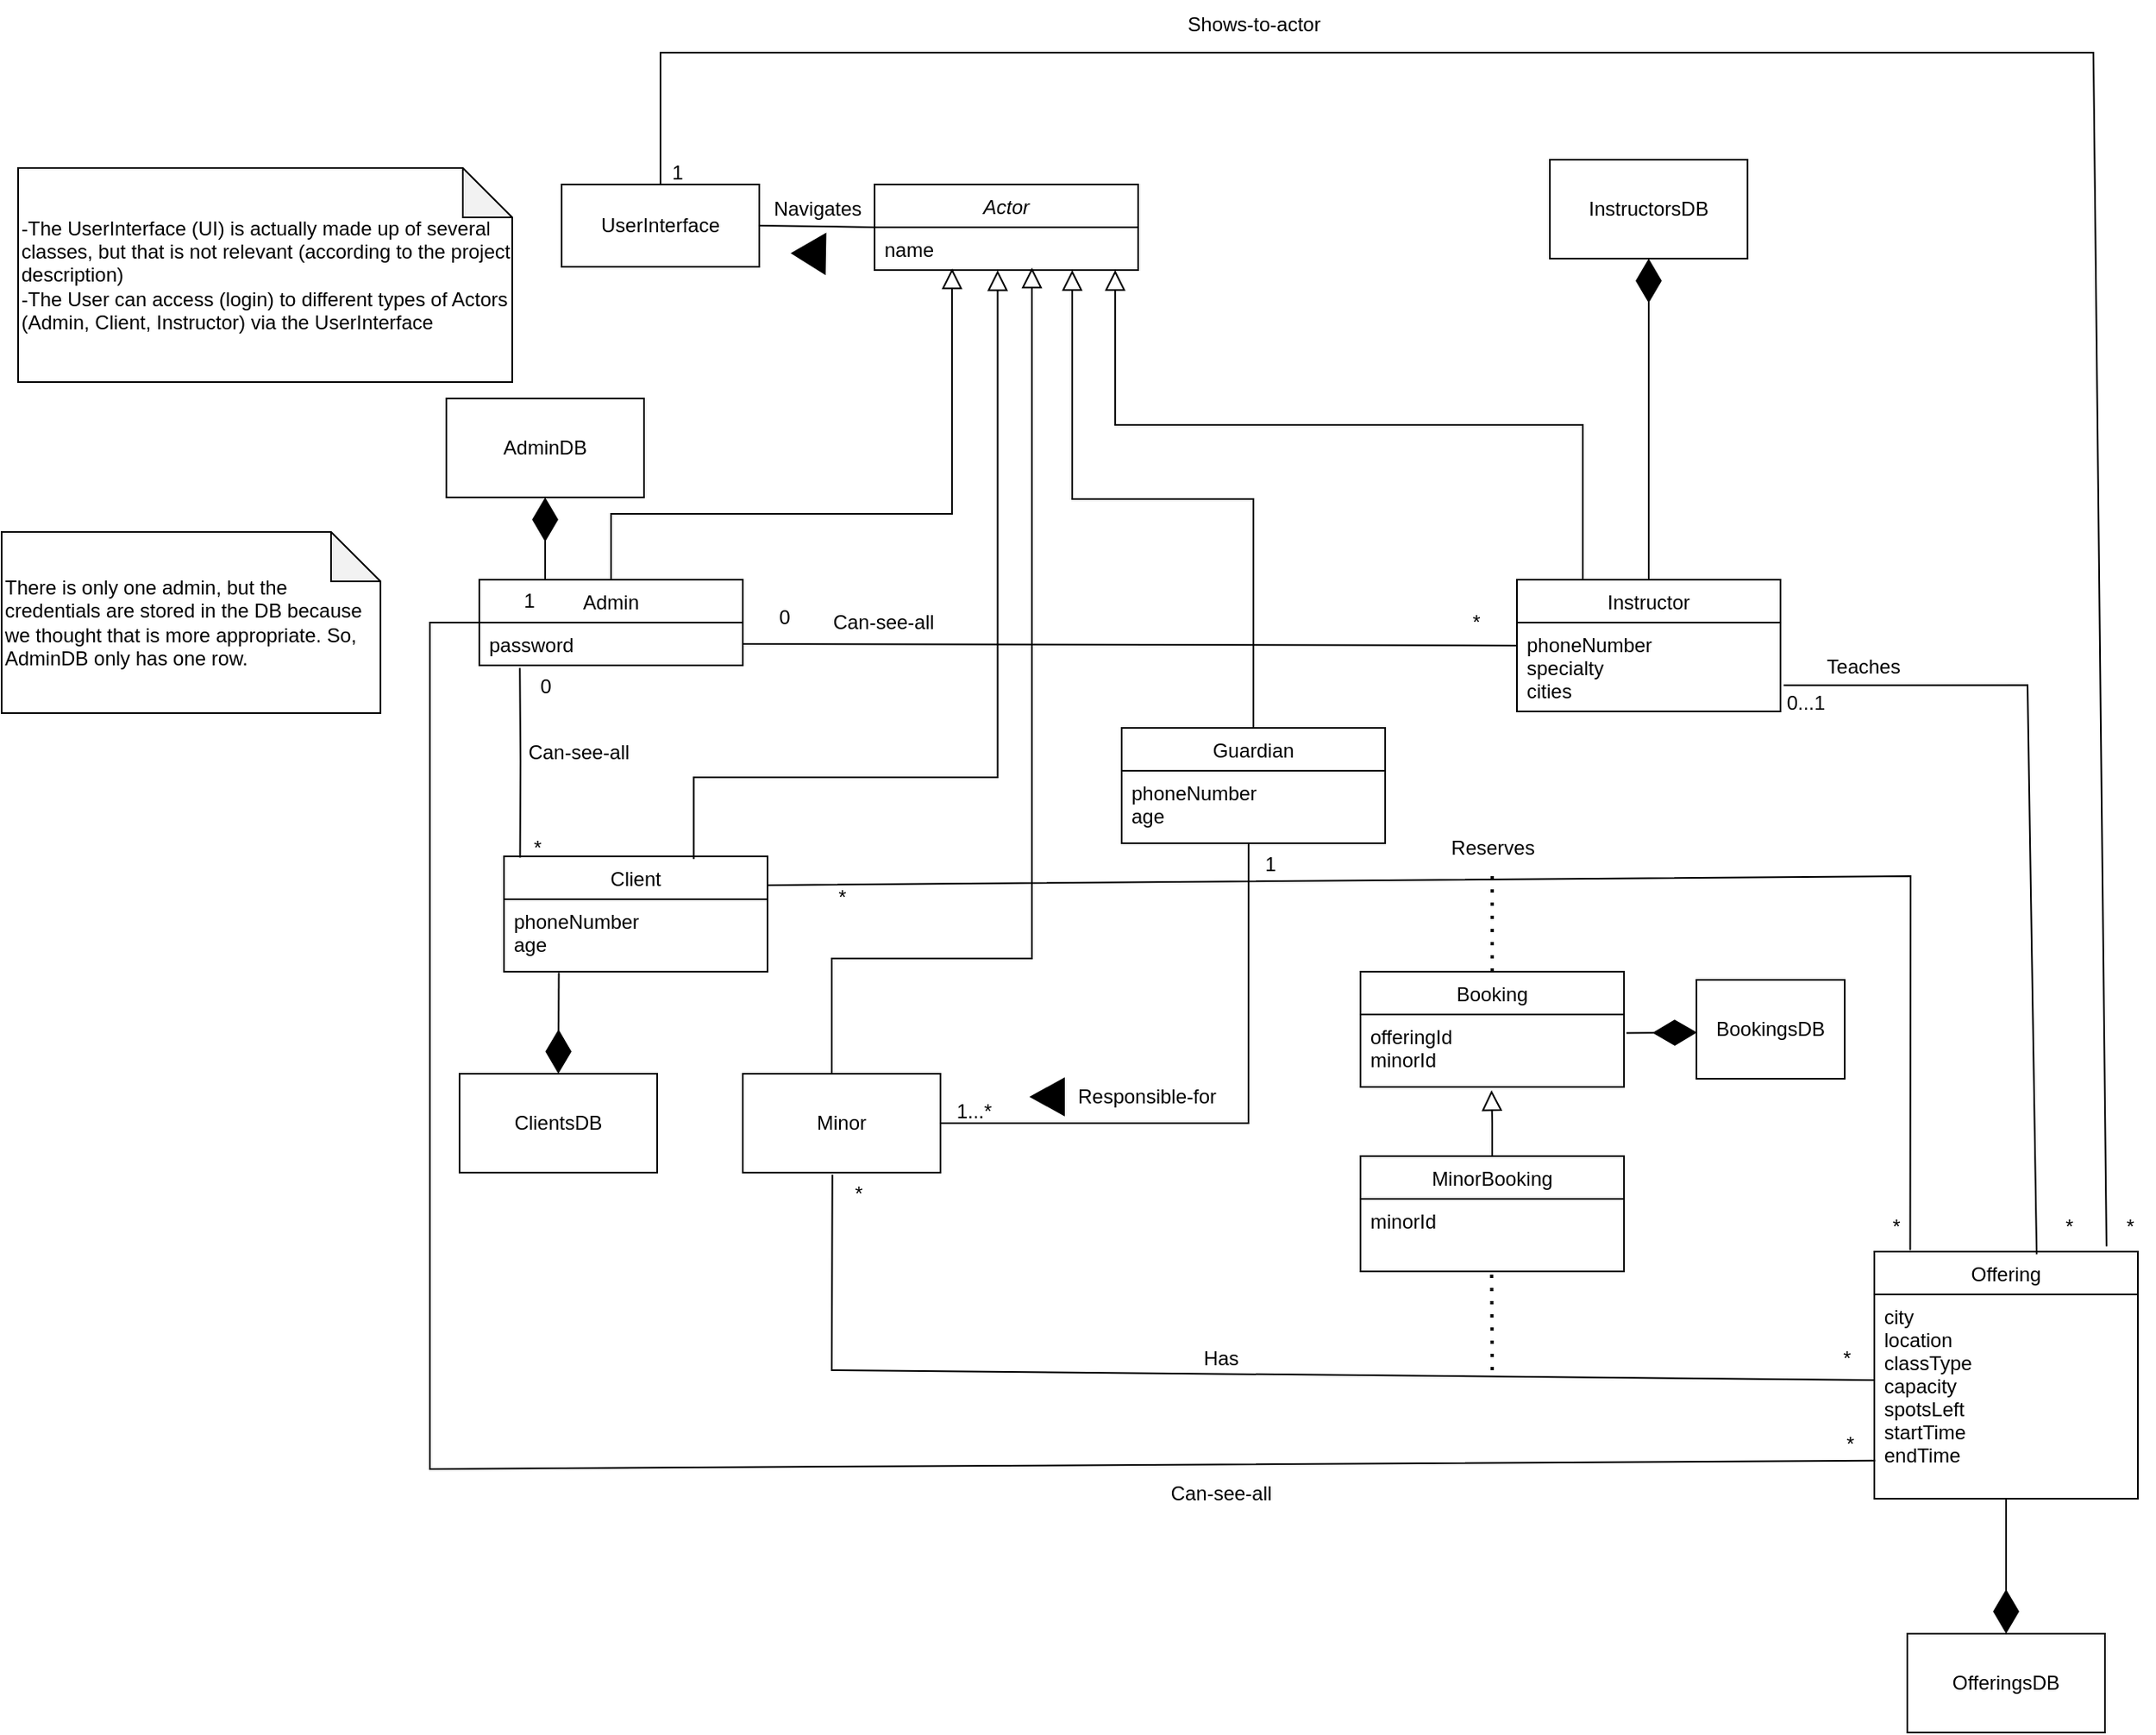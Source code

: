 <mxfile version="24.8.0">
  <diagram id="C5RBs43oDa-KdzZeNtuy" name="Page-1">
    <mxGraphModel dx="2876" dy="1066" grid="1" gridSize="10" guides="1" tooltips="1" connect="1" arrows="1" fold="1" page="1" pageScale="1" pageWidth="827" pageHeight="1169" math="0" shadow="0">
      <root>
        <mxCell id="WIyWlLk6GJQsqaUBKTNV-0" />
        <mxCell id="WIyWlLk6GJQsqaUBKTNV-1" parent="WIyWlLk6GJQsqaUBKTNV-0" />
        <mxCell id="zkfFHV4jXpPFQw0GAbJ--0" value="Actor" style="swimlane;fontStyle=2;align=center;verticalAlign=top;childLayout=stackLayout;horizontal=1;startSize=26;horizontalStack=0;resizeParent=1;resizeLast=0;collapsible=1;marginBottom=0;rounded=0;shadow=0;strokeWidth=1;" parent="WIyWlLk6GJQsqaUBKTNV-1" vertex="1">
          <mxGeometry x="220" y="120" width="160" height="52" as="geometry">
            <mxRectangle x="230" y="140" width="160" height="26" as="alternateBounds" />
          </mxGeometry>
        </mxCell>
        <mxCell id="zkfFHV4jXpPFQw0GAbJ--1" value="name" style="text;align=left;verticalAlign=top;spacingLeft=4;spacingRight=4;overflow=hidden;rotatable=0;points=[[0,0.5],[1,0.5]];portConstraint=eastwest;" parent="zkfFHV4jXpPFQw0GAbJ--0" vertex="1">
          <mxGeometry y="26" width="160" height="26" as="geometry" />
        </mxCell>
        <mxCell id="zkfFHV4jXpPFQw0GAbJ--6" value="Admin" style="swimlane;fontStyle=0;align=center;verticalAlign=top;childLayout=stackLayout;horizontal=1;startSize=26;horizontalStack=0;resizeParent=1;resizeLast=0;collapsible=1;marginBottom=0;rounded=0;shadow=0;strokeWidth=1;" parent="WIyWlLk6GJQsqaUBKTNV-1" vertex="1">
          <mxGeometry x="-20" y="360" width="160" height="52" as="geometry">
            <mxRectangle x="130" y="380" width="160" height="26" as="alternateBounds" />
          </mxGeometry>
        </mxCell>
        <mxCell id="zkfFHV4jXpPFQw0GAbJ--7" value="password" style="text;align=left;verticalAlign=top;spacingLeft=4;spacingRight=4;overflow=hidden;rotatable=0;points=[[0,0.5],[1,0.5]];portConstraint=eastwest;" parent="zkfFHV4jXpPFQw0GAbJ--6" vertex="1">
          <mxGeometry y="26" width="160" height="26" as="geometry" />
        </mxCell>
        <mxCell id="zkfFHV4jXpPFQw0GAbJ--12" value="" style="endArrow=block;endSize=10;endFill=0;shadow=0;strokeWidth=1;rounded=0;curved=0;edgeStyle=elbowEdgeStyle;elbow=vertical;entryX=0.294;entryY=0.962;entryDx=0;entryDy=0;entryPerimeter=0;" parent="WIyWlLk6GJQsqaUBKTNV-1" source="zkfFHV4jXpPFQw0GAbJ--6" target="zkfFHV4jXpPFQw0GAbJ--1" edge="1">
          <mxGeometry width="160" relative="1" as="geometry">
            <mxPoint x="200" y="203" as="sourcePoint" />
            <mxPoint x="200" y="203" as="targetPoint" />
            <Array as="points">
              <mxPoint x="170" y="320" />
            </Array>
          </mxGeometry>
        </mxCell>
        <mxCell id="zkfFHV4jXpPFQw0GAbJ--16" value="" style="endArrow=block;endSize=10;endFill=0;shadow=0;strokeWidth=1;rounded=0;curved=0;edgeStyle=elbowEdgeStyle;elbow=vertical;exitX=0.25;exitY=0;exitDx=0;exitDy=0;entryX=0.913;entryY=1;entryDx=0;entryDy=0;entryPerimeter=0;" parent="WIyWlLk6GJQsqaUBKTNV-1" target="zkfFHV4jXpPFQw0GAbJ--1" edge="1" source="GsYCjK2BZiHmMbfaY9qb-0">
          <mxGeometry width="160" relative="1" as="geometry">
            <mxPoint x="520" y="360" as="sourcePoint" />
            <mxPoint x="310" y="271" as="targetPoint" />
          </mxGeometry>
        </mxCell>
        <mxCell id="z8LdAQdNXlB_STHlRCPJ-0" value="Client" style="swimlane;fontStyle=0;align=center;verticalAlign=top;childLayout=stackLayout;horizontal=1;startSize=26;horizontalStack=0;resizeParent=1;resizeLast=0;collapsible=1;marginBottom=0;rounded=0;shadow=0;strokeWidth=1;" parent="WIyWlLk6GJQsqaUBKTNV-1" vertex="1">
          <mxGeometry x="-5" y="528" width="160" height="70" as="geometry">
            <mxRectangle x="340" y="380" width="170" height="26" as="alternateBounds" />
          </mxGeometry>
        </mxCell>
        <mxCell id="z8LdAQdNXlB_STHlRCPJ-1" value="phoneNumber&#xa;age&#xa;" style="text;align=left;verticalAlign=top;spacingLeft=4;spacingRight=4;overflow=hidden;rotatable=0;points=[[0,0.5],[1,0.5]];portConstraint=eastwest;" parent="z8LdAQdNXlB_STHlRCPJ-0" vertex="1">
          <mxGeometry y="26" width="160" height="44" as="geometry" />
        </mxCell>
        <mxCell id="z8LdAQdNXlB_STHlRCPJ-8" value="Offering" style="swimlane;fontStyle=0;align=center;verticalAlign=top;childLayout=stackLayout;horizontal=1;startSize=26;horizontalStack=0;resizeParent=1;resizeLast=0;collapsible=1;marginBottom=0;rounded=0;shadow=0;strokeWidth=1;" parent="WIyWlLk6GJQsqaUBKTNV-1" vertex="1">
          <mxGeometry x="827" y="768" width="160" height="150" as="geometry">
            <mxRectangle x="340" y="380" width="170" height="26" as="alternateBounds" />
          </mxGeometry>
        </mxCell>
        <mxCell id="z8LdAQdNXlB_STHlRCPJ-9" value="city&#xa;location&#xa;classType&#xa;capacity&#xa;spotsLeft&#xa;startTime&#xa;endTime&#xa;" style="text;align=left;verticalAlign=top;spacingLeft=4;spacingRight=4;overflow=hidden;rotatable=0;points=[[0,0.5],[1,0.5]];portConstraint=eastwest;" parent="z8LdAQdNXlB_STHlRCPJ-8" vertex="1">
          <mxGeometry y="26" width="160" height="114" as="geometry" />
        </mxCell>
        <mxCell id="z8LdAQdNXlB_STHlRCPJ-23" value="ClientsDB" style="rounded=0;whiteSpace=wrap;html=1;" parent="WIyWlLk6GJQsqaUBKTNV-1" vertex="1">
          <mxGeometry x="-32" y="660" width="120" height="60" as="geometry" />
        </mxCell>
        <mxCell id="z8LdAQdNXlB_STHlRCPJ-24" value="InstructorsDB" style="rounded=0;whiteSpace=wrap;html=1;" parent="WIyWlLk6GJQsqaUBKTNV-1" vertex="1">
          <mxGeometry x="630" y="105" width="120" height="60" as="geometry" />
        </mxCell>
        <mxCell id="z8LdAQdNXlB_STHlRCPJ-25" value="OfferingsDB" style="rounded=0;whiteSpace=wrap;html=1;" parent="WIyWlLk6GJQsqaUBKTNV-1" vertex="1">
          <mxGeometry x="847" y="1000" width="120" height="60" as="geometry" />
        </mxCell>
        <mxCell id="GsYCjK2BZiHmMbfaY9qb-0" value="Instructor" style="swimlane;fontStyle=0;align=center;verticalAlign=top;childLayout=stackLayout;horizontal=1;startSize=26;horizontalStack=0;resizeParent=1;resizeLast=0;collapsible=1;marginBottom=0;rounded=0;shadow=0;strokeWidth=1;" parent="WIyWlLk6GJQsqaUBKTNV-1" vertex="1">
          <mxGeometry x="610" y="360" width="160" height="80" as="geometry">
            <mxRectangle x="340" y="380" width="170" height="26" as="alternateBounds" />
          </mxGeometry>
        </mxCell>
        <mxCell id="GsYCjK2BZiHmMbfaY9qb-1" value="phoneNumber&#xa;specialty&#xa;cities&#xa;" style="text;align=left;verticalAlign=top;spacingLeft=4;spacingRight=4;overflow=hidden;rotatable=0;points=[[0,0.5],[1,0.5]];portConstraint=eastwest;" parent="GsYCjK2BZiHmMbfaY9qb-0" vertex="1">
          <mxGeometry y="26" width="160" height="54" as="geometry" />
        </mxCell>
        <mxCell id="GsYCjK2BZiHmMbfaY9qb-2" value="" style="endArrow=none;html=1;rounded=0;exitX=0.616;exitY=0.011;exitDx=0;exitDy=0;entryX=1.012;entryY=0.706;entryDx=0;entryDy=0;entryPerimeter=0;exitPerimeter=0;" parent="WIyWlLk6GJQsqaUBKTNV-1" source="z8LdAQdNXlB_STHlRCPJ-8" edge="1" target="GsYCjK2BZiHmMbfaY9qb-1">
          <mxGeometry width="50" height="50" relative="1" as="geometry">
            <mxPoint x="580" y="500" as="sourcePoint" />
            <mxPoint x="580" y="440" as="targetPoint" />
            <Array as="points">
              <mxPoint x="920" y="424" />
            </Array>
          </mxGeometry>
        </mxCell>
        <mxCell id="GsYCjK2BZiHmMbfaY9qb-6" value="*" style="text;html=1;align=center;verticalAlign=middle;resizable=0;points=[];autosize=1;strokeColor=none;fillColor=none;" parent="WIyWlLk6GJQsqaUBKTNV-1" vertex="1">
          <mxGeometry x="930" y="738" width="30" height="30" as="geometry" />
        </mxCell>
        <mxCell id="GsYCjK2BZiHmMbfaY9qb-7" value="0...1" style="text;html=1;align=center;verticalAlign=middle;resizable=0;points=[];autosize=1;strokeColor=none;fillColor=none;" parent="WIyWlLk6GJQsqaUBKTNV-1" vertex="1">
          <mxGeometry x="760" y="420" width="50" height="30" as="geometry" />
        </mxCell>
        <mxCell id="GsYCjK2BZiHmMbfaY9qb-9" value="" style="endArrow=diamondThin;endFill=1;endSize=24;html=1;rounded=0;entryX=0.5;entryY=0;entryDx=0;entryDy=0;exitX=0.208;exitY=1.015;exitDx=0;exitDy=0;exitPerimeter=0;" parent="WIyWlLk6GJQsqaUBKTNV-1" source="z8LdAQdNXlB_STHlRCPJ-1" target="z8LdAQdNXlB_STHlRCPJ-23" edge="1">
          <mxGeometry width="160" relative="1" as="geometry">
            <mxPoint x="480" y="460" as="sourcePoint" />
            <mxPoint x="640" y="460" as="targetPoint" />
          </mxGeometry>
        </mxCell>
        <mxCell id="GsYCjK2BZiHmMbfaY9qb-10" value="" style="endArrow=diamondThin;endFill=1;endSize=24;html=1;rounded=0;entryX=0.5;entryY=1;entryDx=0;entryDy=0;exitX=0.5;exitY=0;exitDx=0;exitDy=0;" parent="WIyWlLk6GJQsqaUBKTNV-1" source="GsYCjK2BZiHmMbfaY9qb-0" target="z8LdAQdNXlB_STHlRCPJ-24" edge="1">
          <mxGeometry width="160" relative="1" as="geometry">
            <mxPoint x="662" y="281" as="sourcePoint" />
            <mxPoint x="660" y="519" as="targetPoint" />
            <Array as="points">
              <mxPoint x="690" y="290" />
            </Array>
          </mxGeometry>
        </mxCell>
        <mxCell id="GsYCjK2BZiHmMbfaY9qb-11" value="" style="endArrow=diamondThin;endFill=1;endSize=24;html=1;rounded=0;entryX=0.5;entryY=0;entryDx=0;entryDy=0;exitX=0.5;exitY=1;exitDx=0;exitDy=0;" parent="WIyWlLk6GJQsqaUBKTNV-1" source="z8LdAQdNXlB_STHlRCPJ-8" target="z8LdAQdNXlB_STHlRCPJ-25" edge="1">
          <mxGeometry width="160" relative="1" as="geometry">
            <mxPoint x="252" y="452" as="sourcePoint" />
            <mxPoint x="250" y="690" as="targetPoint" />
          </mxGeometry>
        </mxCell>
        <mxCell id="GsYCjK2BZiHmMbfaY9qb-18" value="UserInterface" style="rounded=0;whiteSpace=wrap;html=1;" parent="WIyWlLk6GJQsqaUBKTNV-1" vertex="1">
          <mxGeometry x="30" y="120" width="120" height="50" as="geometry" />
        </mxCell>
        <mxCell id="GsYCjK2BZiHmMbfaY9qb-19" value="" style="endArrow=none;html=1;rounded=0;exitX=1;exitY=0.5;exitDx=0;exitDy=0;entryX=0;entryY=0.5;entryDx=0;entryDy=0;" parent="WIyWlLk6GJQsqaUBKTNV-1" source="GsYCjK2BZiHmMbfaY9qb-18" target="zkfFHV4jXpPFQw0GAbJ--0" edge="1">
          <mxGeometry width="50" height="50" relative="1" as="geometry">
            <mxPoint x="210" y="250" as="sourcePoint" />
            <mxPoint x="260" y="200" as="targetPoint" />
          </mxGeometry>
        </mxCell>
        <mxCell id="GsYCjK2BZiHmMbfaY9qb-20" value="&lt;div&gt;-The UserInterface (UI) is actually made up of several classes, but that is not relevant (according to the project description)&lt;/div&gt;-The User can access (login) to different types of Actors (Admin, Client, Instructor) via the UserInterface" style="shape=note;whiteSpace=wrap;html=1;backgroundOutline=1;darkOpacity=0.05;align=left;" parent="WIyWlLk6GJQsqaUBKTNV-1" vertex="1">
          <mxGeometry x="-300" y="110" width="300" height="130" as="geometry" />
        </mxCell>
        <mxCell id="Pi1-9xCyTz9n0Azinkjw-0" value="AdminDB" style="rounded=0;whiteSpace=wrap;html=1;" parent="WIyWlLk6GJQsqaUBKTNV-1" vertex="1">
          <mxGeometry x="-40" y="250" width="120" height="60" as="geometry" />
        </mxCell>
        <mxCell id="Pi1-9xCyTz9n0Azinkjw-1" value="" style="endArrow=diamondThin;endFill=1;endSize=24;html=1;rounded=0;exitX=0.25;exitY=0;exitDx=0;exitDy=0;entryX=0.5;entryY=1;entryDx=0;entryDy=0;" parent="WIyWlLk6GJQsqaUBKTNV-1" edge="1" target="Pi1-9xCyTz9n0Azinkjw-0" source="zkfFHV4jXpPFQw0GAbJ--6">
          <mxGeometry width="160" relative="1" as="geometry">
            <mxPoint x="62" y="412" as="sourcePoint" />
            <mxPoint x="62" y="480" as="targetPoint" />
          </mxGeometry>
        </mxCell>
        <mxCell id="Pi1-9xCyTz9n0Azinkjw-2" value="There is only one admin, but the credentials are stored in the DB because we thought that is more appropriate. So, AdminDB only has one row.&lt;div&gt;&lt;/div&gt;" style="shape=note;whiteSpace=wrap;html=1;backgroundOutline=1;darkOpacity=0.05;align=left;" parent="WIyWlLk6GJQsqaUBKTNV-1" vertex="1">
          <mxGeometry x="-310" y="331" width="230" height="110" as="geometry" />
        </mxCell>
        <mxCell id="O131IjuFNEu1C1bkUDbq-0" value="" style="endArrow=none;html=1;rounded=0;entryX=0.5;entryY=0;entryDx=0;entryDy=0;exitX=0.881;exitY=-0.022;exitDx=0;exitDy=0;exitPerimeter=0;" edge="1" parent="WIyWlLk6GJQsqaUBKTNV-1" source="z8LdAQdNXlB_STHlRCPJ-8" target="GsYCjK2BZiHmMbfaY9qb-18">
          <mxGeometry width="50" height="50" relative="1" as="geometry">
            <mxPoint x="910" y="40" as="sourcePoint" />
            <mxPoint x="520" y="300" as="targetPoint" />
            <Array as="points">
              <mxPoint x="960" y="40" />
              <mxPoint x="90" y="40" />
            </Array>
          </mxGeometry>
        </mxCell>
        <mxCell id="O131IjuFNEu1C1bkUDbq-1" value="1" style="text;html=1;align=center;verticalAlign=middle;resizable=0;points=[];autosize=1;strokeColor=none;fillColor=none;" vertex="1" parent="WIyWlLk6GJQsqaUBKTNV-1">
          <mxGeometry x="85" y="98" width="30" height="30" as="geometry" />
        </mxCell>
        <mxCell id="O131IjuFNEu1C1bkUDbq-2" value="*" style="text;html=1;align=center;verticalAlign=middle;resizable=0;points=[];autosize=1;strokeColor=none;fillColor=none;" vertex="1" parent="WIyWlLk6GJQsqaUBKTNV-1">
          <mxGeometry x="967" y="738" width="30" height="30" as="geometry" />
        </mxCell>
        <mxCell id="O131IjuFNEu1C1bkUDbq-3" value="Shows-to-actor" style="text;html=1;align=center;verticalAlign=middle;resizable=0;points=[];autosize=1;strokeColor=none;fillColor=none;" vertex="1" parent="WIyWlLk6GJQsqaUBKTNV-1">
          <mxGeometry x="400" y="8" width="100" height="30" as="geometry" />
        </mxCell>
        <mxCell id="O131IjuFNEu1C1bkUDbq-4" value="Navigates" style="text;html=1;align=center;verticalAlign=middle;resizable=0;points=[];autosize=1;strokeColor=none;fillColor=none;" vertex="1" parent="WIyWlLk6GJQsqaUBKTNV-1">
          <mxGeometry x="145" y="120" width="80" height="30" as="geometry" />
        </mxCell>
        <mxCell id="O131IjuFNEu1C1bkUDbq-5" value="" style="triangle;whiteSpace=wrap;html=1;fillColor=#000000;rotation=-179;" vertex="1" parent="WIyWlLk6GJQsqaUBKTNV-1">
          <mxGeometry x="170" y="150" width="20" height="24" as="geometry" />
        </mxCell>
        <mxCell id="O131IjuFNEu1C1bkUDbq-6" value="" style="endArrow=none;html=1;rounded=0;exitX=0;exitY=0;exitDx=0;exitDy=0;exitPerimeter=0;entryX=0.004;entryY=0.885;entryDx=0;entryDy=0;entryPerimeter=0;" edge="1" parent="WIyWlLk6GJQsqaUBKTNV-1" source="zkfFHV4jXpPFQw0GAbJ--7" target="z8LdAQdNXlB_STHlRCPJ-9">
          <mxGeometry width="50" height="50" relative="1" as="geometry">
            <mxPoint x="410" y="460" as="sourcePoint" />
            <mxPoint x="580" y="800" as="targetPoint" />
            <Array as="points">
              <mxPoint x="-50" y="386" />
              <mxPoint x="-50" y="800" />
              <mxPoint x="-50" y="900" />
            </Array>
          </mxGeometry>
        </mxCell>
        <mxCell id="O131IjuFNEu1C1bkUDbq-9" value="1" style="text;html=1;align=center;verticalAlign=middle;resizable=0;points=[];autosize=1;strokeColor=none;fillColor=none;" vertex="1" parent="WIyWlLk6GJQsqaUBKTNV-1">
          <mxGeometry x="-5" y="358" width="30" height="30" as="geometry" />
        </mxCell>
        <mxCell id="O131IjuFNEu1C1bkUDbq-10" value="*" style="text;html=1;align=center;verticalAlign=middle;resizable=0;points=[];autosize=1;strokeColor=none;fillColor=none;" vertex="1" parent="WIyWlLk6GJQsqaUBKTNV-1">
          <mxGeometry x="797" y="870" width="30" height="30" as="geometry" />
        </mxCell>
        <mxCell id="O131IjuFNEu1C1bkUDbq-11" value="Can-see-all" style="text;html=1;align=center;verticalAlign=middle;resizable=0;points=[];autosize=1;strokeColor=none;fillColor=none;" vertex="1" parent="WIyWlLk6GJQsqaUBKTNV-1">
          <mxGeometry x="390" y="900" width="80" height="30" as="geometry" />
        </mxCell>
        <mxCell id="O131IjuFNEu1C1bkUDbq-12" value="" style="endArrow=none;html=1;rounded=0;exitX=1;exitY=0.5;exitDx=0;exitDy=0;entryX=0;entryY=0.259;entryDx=0;entryDy=0;entryPerimeter=0;" edge="1" parent="WIyWlLk6GJQsqaUBKTNV-1" source="zkfFHV4jXpPFQw0GAbJ--7" target="GsYCjK2BZiHmMbfaY9qb-1">
          <mxGeometry width="50" height="50" relative="1" as="geometry">
            <mxPoint x="410" y="520" as="sourcePoint" />
            <mxPoint x="460" y="470" as="targetPoint" />
          </mxGeometry>
        </mxCell>
        <mxCell id="O131IjuFNEu1C1bkUDbq-13" value="Can-see-all" style="text;html=1;align=center;verticalAlign=middle;resizable=0;points=[];autosize=1;strokeColor=none;fillColor=none;" vertex="1" parent="WIyWlLk6GJQsqaUBKTNV-1">
          <mxGeometry x="185" y="371" width="80" height="30" as="geometry" />
        </mxCell>
        <mxCell id="O131IjuFNEu1C1bkUDbq-14" value="0" style="text;html=1;align=center;verticalAlign=middle;resizable=0;points=[];autosize=1;strokeColor=none;fillColor=none;" vertex="1" parent="WIyWlLk6GJQsqaUBKTNV-1">
          <mxGeometry x="150" y="368" width="30" height="30" as="geometry" />
        </mxCell>
        <mxCell id="O131IjuFNEu1C1bkUDbq-15" value="*" style="text;html=1;align=center;verticalAlign=middle;resizable=0;points=[];autosize=1;strokeColor=none;fillColor=none;" vertex="1" parent="WIyWlLk6GJQsqaUBKTNV-1">
          <mxGeometry x="570" y="371" width="30" height="30" as="geometry" />
        </mxCell>
        <mxCell id="O131IjuFNEu1C1bkUDbq-16" value="" style="endArrow=none;html=1;rounded=0;exitX=0.154;exitY=1.064;exitDx=0;exitDy=0;exitPerimeter=0;entryX=0.061;entryY=0.011;entryDx=0;entryDy=0;entryPerimeter=0;" edge="1" parent="WIyWlLk6GJQsqaUBKTNV-1" source="zkfFHV4jXpPFQw0GAbJ--7" target="z8LdAQdNXlB_STHlRCPJ-0">
          <mxGeometry width="50" height="50" relative="1" as="geometry">
            <mxPoint x="150" y="414" as="sourcePoint" />
            <mxPoint x="230" y="510" as="targetPoint" />
            <Array as="points">
              <mxPoint x="5" y="470" />
            </Array>
          </mxGeometry>
        </mxCell>
        <mxCell id="O131IjuFNEu1C1bkUDbq-17" value="0" style="text;html=1;align=center;verticalAlign=middle;resizable=0;points=[];autosize=1;strokeColor=none;fillColor=none;" vertex="1" parent="WIyWlLk6GJQsqaUBKTNV-1">
          <mxGeometry x="5" y="410" width="30" height="30" as="geometry" />
        </mxCell>
        <mxCell id="O131IjuFNEu1C1bkUDbq-18" value="*" style="text;html=1;align=center;verticalAlign=middle;resizable=0;points=[];autosize=1;strokeColor=none;fillColor=none;" vertex="1" parent="WIyWlLk6GJQsqaUBKTNV-1">
          <mxGeometry x="185" y="538" width="30" height="30" as="geometry" />
        </mxCell>
        <mxCell id="O131IjuFNEu1C1bkUDbq-20" value="Can-see-all" style="text;html=1;align=center;verticalAlign=middle;resizable=0;points=[];autosize=1;strokeColor=none;fillColor=none;" vertex="1" parent="WIyWlLk6GJQsqaUBKTNV-1">
          <mxGeometry y="450" width="80" height="30" as="geometry" />
        </mxCell>
        <mxCell id="O131IjuFNEu1C1bkUDbq-21" value="Booking" style="swimlane;fontStyle=0;align=center;verticalAlign=top;childLayout=stackLayout;horizontal=1;startSize=26;horizontalStack=0;resizeParent=1;resizeLast=0;collapsible=1;marginBottom=0;rounded=0;shadow=0;strokeWidth=1;" vertex="1" parent="WIyWlLk6GJQsqaUBKTNV-1">
          <mxGeometry x="515" y="598" width="160" height="70" as="geometry">
            <mxRectangle x="340" y="380" width="170" height="26" as="alternateBounds" />
          </mxGeometry>
        </mxCell>
        <mxCell id="O131IjuFNEu1C1bkUDbq-22" value="offeringId&#xa;minorId" style="text;align=left;verticalAlign=top;spacingLeft=4;spacingRight=4;overflow=hidden;rotatable=0;points=[[0,0.5],[1,0.5]];portConstraint=eastwest;" vertex="1" parent="O131IjuFNEu1C1bkUDbq-21">
          <mxGeometry y="26" width="160" height="44" as="geometry" />
        </mxCell>
        <mxCell id="O131IjuFNEu1C1bkUDbq-24" value="MinorBooking" style="swimlane;fontStyle=0;align=center;verticalAlign=top;childLayout=stackLayout;horizontal=1;startSize=26;horizontalStack=0;resizeParent=1;resizeLast=0;collapsible=1;marginBottom=0;rounded=0;shadow=0;strokeWidth=1;" vertex="1" parent="WIyWlLk6GJQsqaUBKTNV-1">
          <mxGeometry x="515" y="710" width="160" height="70" as="geometry">
            <mxRectangle x="340" y="380" width="170" height="26" as="alternateBounds" />
          </mxGeometry>
        </mxCell>
        <mxCell id="O131IjuFNEu1C1bkUDbq-25" value="minorId" style="text;align=left;verticalAlign=top;spacingLeft=4;spacingRight=4;overflow=hidden;rotatable=0;points=[[0,0.5],[1,0.5]];portConstraint=eastwest;" vertex="1" parent="O131IjuFNEu1C1bkUDbq-24">
          <mxGeometry y="26" width="160" height="44" as="geometry" />
        </mxCell>
        <mxCell id="O131IjuFNEu1C1bkUDbq-26" value="" style="endArrow=block;endSize=10;endFill=0;shadow=0;strokeWidth=1;rounded=0;curved=0;edgeStyle=elbowEdgeStyle;elbow=vertical;" edge="1" parent="O131IjuFNEu1C1bkUDbq-24">
          <mxGeometry width="160" relative="1" as="geometry">
            <mxPoint x="80" as="sourcePoint" />
            <mxPoint x="79.58" y="-40" as="targetPoint" />
          </mxGeometry>
        </mxCell>
        <mxCell id="O131IjuFNEu1C1bkUDbq-28" value="BookingsDB" style="rounded=0;whiteSpace=wrap;html=1;" vertex="1" parent="WIyWlLk6GJQsqaUBKTNV-1">
          <mxGeometry x="719" y="603" width="90" height="60" as="geometry" />
        </mxCell>
        <mxCell id="O131IjuFNEu1C1bkUDbq-29" value="" style="endArrow=diamondThin;endFill=1;endSize=24;html=1;rounded=0;entryX=0.003;entryY=0.532;entryDx=0;entryDy=0;exitX=1.003;exitY=0.255;exitDx=0;exitDy=0;exitPerimeter=0;entryPerimeter=0;" edge="1" parent="WIyWlLk6GJQsqaUBKTNV-1" target="O131IjuFNEu1C1bkUDbq-28">
          <mxGeometry width="160" relative="1" as="geometry">
            <mxPoint x="676.48" y="635.22" as="sourcePoint" />
            <mxPoint x="717.84" y="634.8" as="targetPoint" />
            <Array as="points" />
          </mxGeometry>
        </mxCell>
        <mxCell id="O131IjuFNEu1C1bkUDbq-31" value="" style="endArrow=none;html=1;rounded=0;exitX=1;exitY=0.25;exitDx=0;exitDy=0;entryX=0.136;entryY=-0.006;entryDx=0;entryDy=0;entryPerimeter=0;" edge="1" parent="WIyWlLk6GJQsqaUBKTNV-1" source="z8LdAQdNXlB_STHlRCPJ-0" target="z8LdAQdNXlB_STHlRCPJ-8">
          <mxGeometry width="50" height="50" relative="1" as="geometry">
            <mxPoint x="700" y="590" as="sourcePoint" />
            <mxPoint x="830" y="533" as="targetPoint" />
            <Array as="points">
              <mxPoint x="849" y="540" />
            </Array>
          </mxGeometry>
        </mxCell>
        <mxCell id="O131IjuFNEu1C1bkUDbq-32" value="" style="endArrow=none;dashed=1;html=1;dashPattern=1 3;strokeWidth=2;rounded=0;exitX=0.5;exitY=0;exitDx=0;exitDy=0;" edge="1" parent="WIyWlLk6GJQsqaUBKTNV-1" source="O131IjuFNEu1C1bkUDbq-21">
          <mxGeometry width="50" height="50" relative="1" as="geometry">
            <mxPoint x="700" y="590" as="sourcePoint" />
            <mxPoint x="595" y="540" as="targetPoint" />
          </mxGeometry>
        </mxCell>
        <mxCell id="O131IjuFNEu1C1bkUDbq-33" value="Reserves" style="text;html=1;align=center;verticalAlign=middle;resizable=0;points=[];autosize=1;strokeColor=none;fillColor=none;" vertex="1" parent="WIyWlLk6GJQsqaUBKTNV-1">
          <mxGeometry x="560" y="508" width="70" height="30" as="geometry" />
        </mxCell>
        <mxCell id="O131IjuFNEu1C1bkUDbq-34" value="*" style="text;html=1;align=center;verticalAlign=middle;resizable=0;points=[];autosize=1;strokeColor=none;fillColor=none;" vertex="1" parent="WIyWlLk6GJQsqaUBKTNV-1">
          <mxGeometry y="508" width="30" height="30" as="geometry" />
        </mxCell>
        <mxCell id="O131IjuFNEu1C1bkUDbq-35" value="*" style="text;html=1;align=center;verticalAlign=middle;resizable=0;points=[];autosize=1;strokeColor=none;fillColor=none;" vertex="1" parent="WIyWlLk6GJQsqaUBKTNV-1">
          <mxGeometry x="825" y="738" width="30" height="30" as="geometry" />
        </mxCell>
        <mxCell id="O131IjuFNEu1C1bkUDbq-40" value="Teaches" style="text;html=1;align=center;verticalAlign=middle;resizable=0;points=[];autosize=1;strokeColor=none;fillColor=none;" vertex="1" parent="WIyWlLk6GJQsqaUBKTNV-1">
          <mxGeometry x="785" y="398" width="70" height="30" as="geometry" />
        </mxCell>
        <mxCell id="O131IjuFNEu1C1bkUDbq-46" value="" style="endArrow=block;endSize=10;endFill=0;shadow=0;strokeWidth=1;rounded=0;curved=0;edgeStyle=elbowEdgeStyle;elbow=vertical;entryX=0.467;entryY=1.006;entryDx=0;entryDy=0;entryPerimeter=0;exitX=0.72;exitY=0.023;exitDx=0;exitDy=0;exitPerimeter=0;" edge="1" parent="WIyWlLk6GJQsqaUBKTNV-1" source="z8LdAQdNXlB_STHlRCPJ-0" target="zkfFHV4jXpPFQw0GAbJ--1">
          <mxGeometry width="160" relative="1" as="geometry">
            <mxPoint x="110" y="531" as="sourcePoint" />
            <mxPoint x="322" y="170" as="targetPoint" />
            <Array as="points">
              <mxPoint x="290" y="480" />
            </Array>
          </mxGeometry>
        </mxCell>
        <mxCell id="O131IjuFNEu1C1bkUDbq-49" value="Minor" style="rounded=0;whiteSpace=wrap;html=1;" vertex="1" parent="WIyWlLk6GJQsqaUBKTNV-1">
          <mxGeometry x="140" y="660" width="120" height="60" as="geometry" />
        </mxCell>
        <mxCell id="O131IjuFNEu1C1bkUDbq-50" value="" style="endArrow=block;endSize=10;endFill=0;shadow=0;strokeWidth=1;rounded=0;curved=0;edgeStyle=elbowEdgeStyle;elbow=vertical;entryX=0.597;entryY=0.942;entryDx=0;entryDy=0;entryPerimeter=0;exitX=0.72;exitY=0.023;exitDx=0;exitDy=0;exitPerimeter=0;" edge="1" parent="WIyWlLk6GJQsqaUBKTNV-1" target="zkfFHV4jXpPFQw0GAbJ--1">
          <mxGeometry width="160" relative="1" as="geometry">
            <mxPoint x="194" y="660" as="sourcePoint" />
            <mxPoint x="406" y="300" as="targetPoint" />
            <Array as="points">
              <mxPoint x="300" y="590" />
            </Array>
          </mxGeometry>
        </mxCell>
        <mxCell id="O131IjuFNEu1C1bkUDbq-51" value="" style="endArrow=none;html=1;rounded=0;exitX=0.453;exitY=1.02;exitDx=0;exitDy=0;exitPerimeter=0;entryX=-0.002;entryY=0.456;entryDx=0;entryDy=0;entryPerimeter=0;" edge="1" parent="WIyWlLk6GJQsqaUBKTNV-1" source="O131IjuFNEu1C1bkUDbq-49" target="z8LdAQdNXlB_STHlRCPJ-9">
          <mxGeometry width="50" height="50" relative="1" as="geometry">
            <mxPoint x="420" y="820" as="sourcePoint" />
            <mxPoint x="194" y="840" as="targetPoint" />
            <Array as="points">
              <mxPoint x="194" y="840" />
            </Array>
          </mxGeometry>
        </mxCell>
        <mxCell id="O131IjuFNEu1C1bkUDbq-53" value="*" style="text;html=1;align=center;verticalAlign=middle;resizable=0;points=[];autosize=1;strokeColor=none;fillColor=none;" vertex="1" parent="WIyWlLk6GJQsqaUBKTNV-1">
          <mxGeometry x="195" y="718" width="30" height="30" as="geometry" />
        </mxCell>
        <mxCell id="O131IjuFNEu1C1bkUDbq-54" value="*" style="text;html=1;align=center;verticalAlign=middle;resizable=0;points=[];autosize=1;strokeColor=none;fillColor=none;" vertex="1" parent="WIyWlLk6GJQsqaUBKTNV-1">
          <mxGeometry x="795" y="818" width="30" height="30" as="geometry" />
        </mxCell>
        <mxCell id="O131IjuFNEu1C1bkUDbq-55" value="" style="endArrow=none;dashed=1;html=1;dashPattern=1 3;strokeWidth=2;rounded=0;" edge="1" parent="WIyWlLk6GJQsqaUBKTNV-1">
          <mxGeometry width="50" height="50" relative="1" as="geometry">
            <mxPoint x="595" y="840" as="sourcePoint" />
            <mxPoint x="594.66" y="780" as="targetPoint" />
          </mxGeometry>
        </mxCell>
        <mxCell id="O131IjuFNEu1C1bkUDbq-56" value="Has" style="text;html=1;align=center;verticalAlign=middle;resizable=0;points=[];autosize=1;strokeColor=none;fillColor=none;" vertex="1" parent="WIyWlLk6GJQsqaUBKTNV-1">
          <mxGeometry x="410" y="818" width="40" height="30" as="geometry" />
        </mxCell>
        <mxCell id="O131IjuFNEu1C1bkUDbq-58" value="Guardian" style="swimlane;fontStyle=0;align=center;verticalAlign=top;childLayout=stackLayout;horizontal=1;startSize=26;horizontalStack=0;resizeParent=1;resizeLast=0;collapsible=1;marginBottom=0;rounded=0;shadow=0;strokeWidth=1;" vertex="1" parent="WIyWlLk6GJQsqaUBKTNV-1">
          <mxGeometry x="370" y="450" width="160" height="70" as="geometry">
            <mxRectangle x="340" y="380" width="170" height="26" as="alternateBounds" />
          </mxGeometry>
        </mxCell>
        <mxCell id="O131IjuFNEu1C1bkUDbq-59" value="phoneNumber&#xa;age&#xa;" style="text;align=left;verticalAlign=top;spacingLeft=4;spacingRight=4;overflow=hidden;rotatable=0;points=[[0,0.5],[1,0.5]];portConstraint=eastwest;" vertex="1" parent="O131IjuFNEu1C1bkUDbq-58">
          <mxGeometry y="26" width="160" height="44" as="geometry" />
        </mxCell>
        <mxCell id="O131IjuFNEu1C1bkUDbq-60" value="" style="endArrow=block;endSize=10;endFill=0;shadow=0;strokeWidth=1;rounded=0;curved=0;edgeStyle=elbowEdgeStyle;elbow=vertical;exitX=0.5;exitY=0;exitDx=0;exitDy=0;entryX=0.913;entryY=1;entryDx=0;entryDy=0;entryPerimeter=0;" edge="1" parent="WIyWlLk6GJQsqaUBKTNV-1" source="O131IjuFNEu1C1bkUDbq-58">
          <mxGeometry width="160" relative="1" as="geometry">
            <mxPoint x="624" y="360" as="sourcePoint" />
            <mxPoint x="340" y="172" as="targetPoint" />
          </mxGeometry>
        </mxCell>
        <mxCell id="O131IjuFNEu1C1bkUDbq-65" value="" style="endArrow=none;html=1;rounded=0;exitX=1;exitY=0.5;exitDx=0;exitDy=0;entryX=0.482;entryY=0.992;entryDx=0;entryDy=0;entryPerimeter=0;" edge="1" parent="WIyWlLk6GJQsqaUBKTNV-1" source="O131IjuFNEu1C1bkUDbq-49" target="O131IjuFNEu1C1bkUDbq-59">
          <mxGeometry width="50" height="50" relative="1" as="geometry">
            <mxPoint x="470" y="580" as="sourcePoint" />
            <mxPoint x="520" y="530" as="targetPoint" />
            <Array as="points">
              <mxPoint x="447" y="690" />
            </Array>
          </mxGeometry>
        </mxCell>
        <mxCell id="O131IjuFNEu1C1bkUDbq-66" value="1...*" style="text;html=1;align=center;verticalAlign=middle;resizable=0;points=[];autosize=1;strokeColor=none;fillColor=none;" vertex="1" parent="WIyWlLk6GJQsqaUBKTNV-1">
          <mxGeometry x="260" y="668" width="40" height="30" as="geometry" />
        </mxCell>
        <mxCell id="O131IjuFNEu1C1bkUDbq-67" value="1" style="text;html=1;align=center;verticalAlign=middle;resizable=0;points=[];autosize=1;strokeColor=none;fillColor=none;" vertex="1" parent="WIyWlLk6GJQsqaUBKTNV-1">
          <mxGeometry x="445" y="518" width="30" height="30" as="geometry" />
        </mxCell>
        <mxCell id="O131IjuFNEu1C1bkUDbq-69" value="Responsible-for" style="text;html=1;align=center;verticalAlign=middle;resizable=0;points=[];autosize=1;strokeColor=none;fillColor=none;" vertex="1" parent="WIyWlLk6GJQsqaUBKTNV-1">
          <mxGeometry x="330" y="659" width="110" height="30" as="geometry" />
        </mxCell>
        <mxCell id="O131IjuFNEu1C1bkUDbq-70" value="" style="triangle;whiteSpace=wrap;html=1;strokeColor=default;fillColor=#000000;rotation=-180;" vertex="1" parent="WIyWlLk6GJQsqaUBKTNV-1">
          <mxGeometry x="315" y="663" width="20" height="22" as="geometry" />
        </mxCell>
      </root>
    </mxGraphModel>
  </diagram>
</mxfile>

